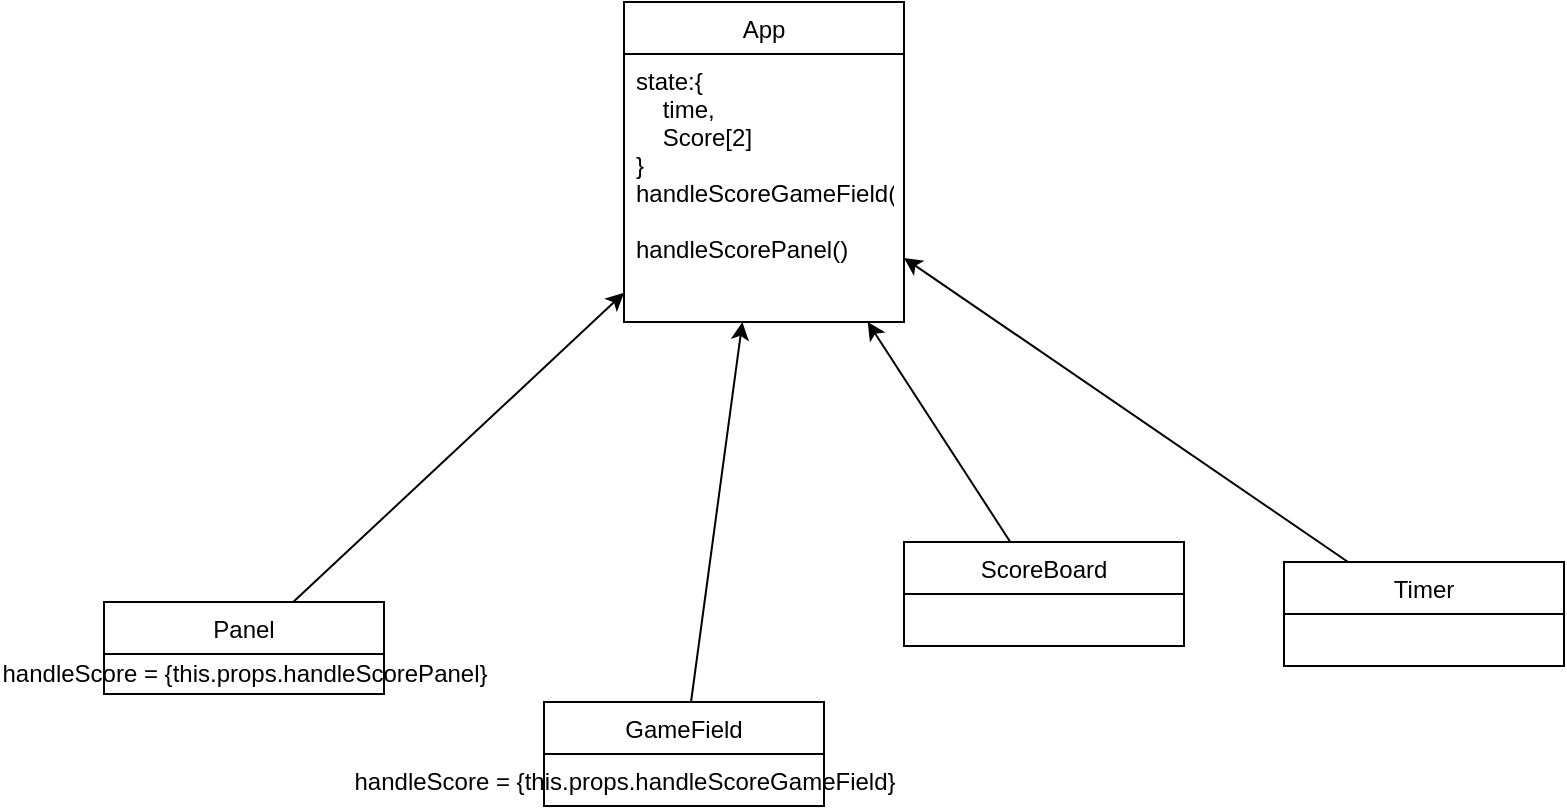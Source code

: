 <mxfile version="14.2.7" type="github"><diagram id="yiPsMUvP7zbMA0YJpADA" name="Page-1"><mxGraphModel dx="1186" dy="764" grid="1" gridSize="10" guides="1" tooltips="1" connect="1" arrows="1" fold="1" page="1" pageScale="1" pageWidth="850" pageHeight="1100" math="0" shadow="0"><root><mxCell id="0"/><mxCell id="1" parent="0"/><mxCell id="kEJOGywwCOTzoZ82FWmy-1" value="App" style="swimlane;fontStyle=0;childLayout=stackLayout;horizontal=1;startSize=26;fillColor=none;horizontalStack=0;resizeParent=1;resizeParentMax=0;resizeLast=0;collapsible=1;marginBottom=0;" vertex="1" parent="1"><mxGeometry x="330" y="240" width="140" height="160" as="geometry"/></mxCell><mxCell id="kEJOGywwCOTzoZ82FWmy-2" value="state:{&#10;    time,&#10;    Score[2]&#10;}&#10;handleScoreGameField()&#10;&#10;handleScorePanel()" style="text;strokeColor=none;fillColor=none;align=left;verticalAlign=top;spacingLeft=4;spacingRight=4;overflow=hidden;rotatable=0;points=[[0,0.5],[1,0.5]];portConstraint=eastwest;" vertex="1" parent="kEJOGywwCOTzoZ82FWmy-1"><mxGeometry y="26" width="140" height="134" as="geometry"/></mxCell><mxCell id="kEJOGywwCOTzoZ82FWmy-5" value="ScoreBoard" style="swimlane;fontStyle=0;childLayout=stackLayout;horizontal=1;startSize=26;fillColor=none;horizontalStack=0;resizeParent=1;resizeParentMax=0;resizeLast=0;collapsible=1;marginBottom=0;" vertex="1" parent="1"><mxGeometry x="470" y="510" width="140" height="52" as="geometry"/></mxCell><mxCell id="kEJOGywwCOTzoZ82FWmy-9" value="Timer" style="swimlane;fontStyle=0;childLayout=stackLayout;horizontal=1;startSize=26;fillColor=none;horizontalStack=0;resizeParent=1;resizeParentMax=0;resizeLast=0;collapsible=1;marginBottom=0;" vertex="1" parent="1"><mxGeometry x="660" y="520" width="140" height="52" as="geometry"/></mxCell><mxCell id="kEJOGywwCOTzoZ82FWmy-13" value="GameField" style="swimlane;fontStyle=0;childLayout=stackLayout;horizontal=1;startSize=26;fillColor=none;horizontalStack=0;resizeParent=1;resizeParentMax=0;resizeLast=0;collapsible=1;marginBottom=0;" vertex="1" parent="1"><mxGeometry x="290" y="590" width="140" height="52" as="geometry"/></mxCell><mxCell id="kEJOGywwCOTzoZ82FWmy-17" value="Panel" style="swimlane;fontStyle=0;childLayout=stackLayout;horizontal=1;startSize=26;fillColor=none;horizontalStack=0;resizeParent=1;resizeParentMax=0;resizeLast=0;collapsible=1;marginBottom=0;" vertex="1" parent="1"><mxGeometry x="70" y="540" width="140" height="46" as="geometry"/></mxCell><mxCell id="kEJOGywwCOTzoZ82FWmy-27" value="handleScore = {this.props.handleScorePanel}" style="text;html=1;align=center;verticalAlign=middle;resizable=0;points=[];autosize=1;" vertex="1" parent="kEJOGywwCOTzoZ82FWmy-17"><mxGeometry y="26" width="140" height="20" as="geometry"/></mxCell><mxCell id="kEJOGywwCOTzoZ82FWmy-21" value="" style="endArrow=classic;html=1;" edge="1" parent="1" source="kEJOGywwCOTzoZ82FWmy-17" target="kEJOGywwCOTzoZ82FWmy-1"><mxGeometry width="50" height="50" relative="1" as="geometry"><mxPoint x="490" y="420" as="sourcePoint"/><mxPoint x="540" y="370" as="targetPoint"/></mxGeometry></mxCell><mxCell id="kEJOGywwCOTzoZ82FWmy-23" value="" style="endArrow=classic;html=1;" edge="1" parent="1" source="kEJOGywwCOTzoZ82FWmy-13" target="kEJOGywwCOTzoZ82FWmy-1"><mxGeometry width="50" height="50" relative="1" as="geometry"><mxPoint x="490" y="420" as="sourcePoint"/><mxPoint x="540" y="370" as="targetPoint"/></mxGeometry></mxCell><mxCell id="kEJOGywwCOTzoZ82FWmy-24" value="" style="endArrow=classic;html=1;" edge="1" parent="1" source="kEJOGywwCOTzoZ82FWmy-5" target="kEJOGywwCOTzoZ82FWmy-1"><mxGeometry width="50" height="50" relative="1" as="geometry"><mxPoint x="377.969" y="530" as="sourcePoint"/><mxPoint x="399.119" y="392" as="targetPoint"/></mxGeometry></mxCell><mxCell id="kEJOGywwCOTzoZ82FWmy-25" value="" style="endArrow=classic;html=1;" edge="1" parent="1" source="kEJOGywwCOTzoZ82FWmy-9" target="kEJOGywwCOTzoZ82FWmy-1"><mxGeometry width="50" height="50" relative="1" as="geometry"><mxPoint x="387.969" y="540" as="sourcePoint"/><mxPoint x="409.119" y="402" as="targetPoint"/></mxGeometry></mxCell><mxCell id="kEJOGywwCOTzoZ82FWmy-29" value="handleScore = {this.props.handleScoreGameField}" style="text;html=1;align=center;verticalAlign=middle;resizable=0;points=[];autosize=1;" vertex="1" parent="1"><mxGeometry x="185" y="620" width="290" height="20" as="geometry"/></mxCell></root></mxGraphModel></diagram></mxfile>